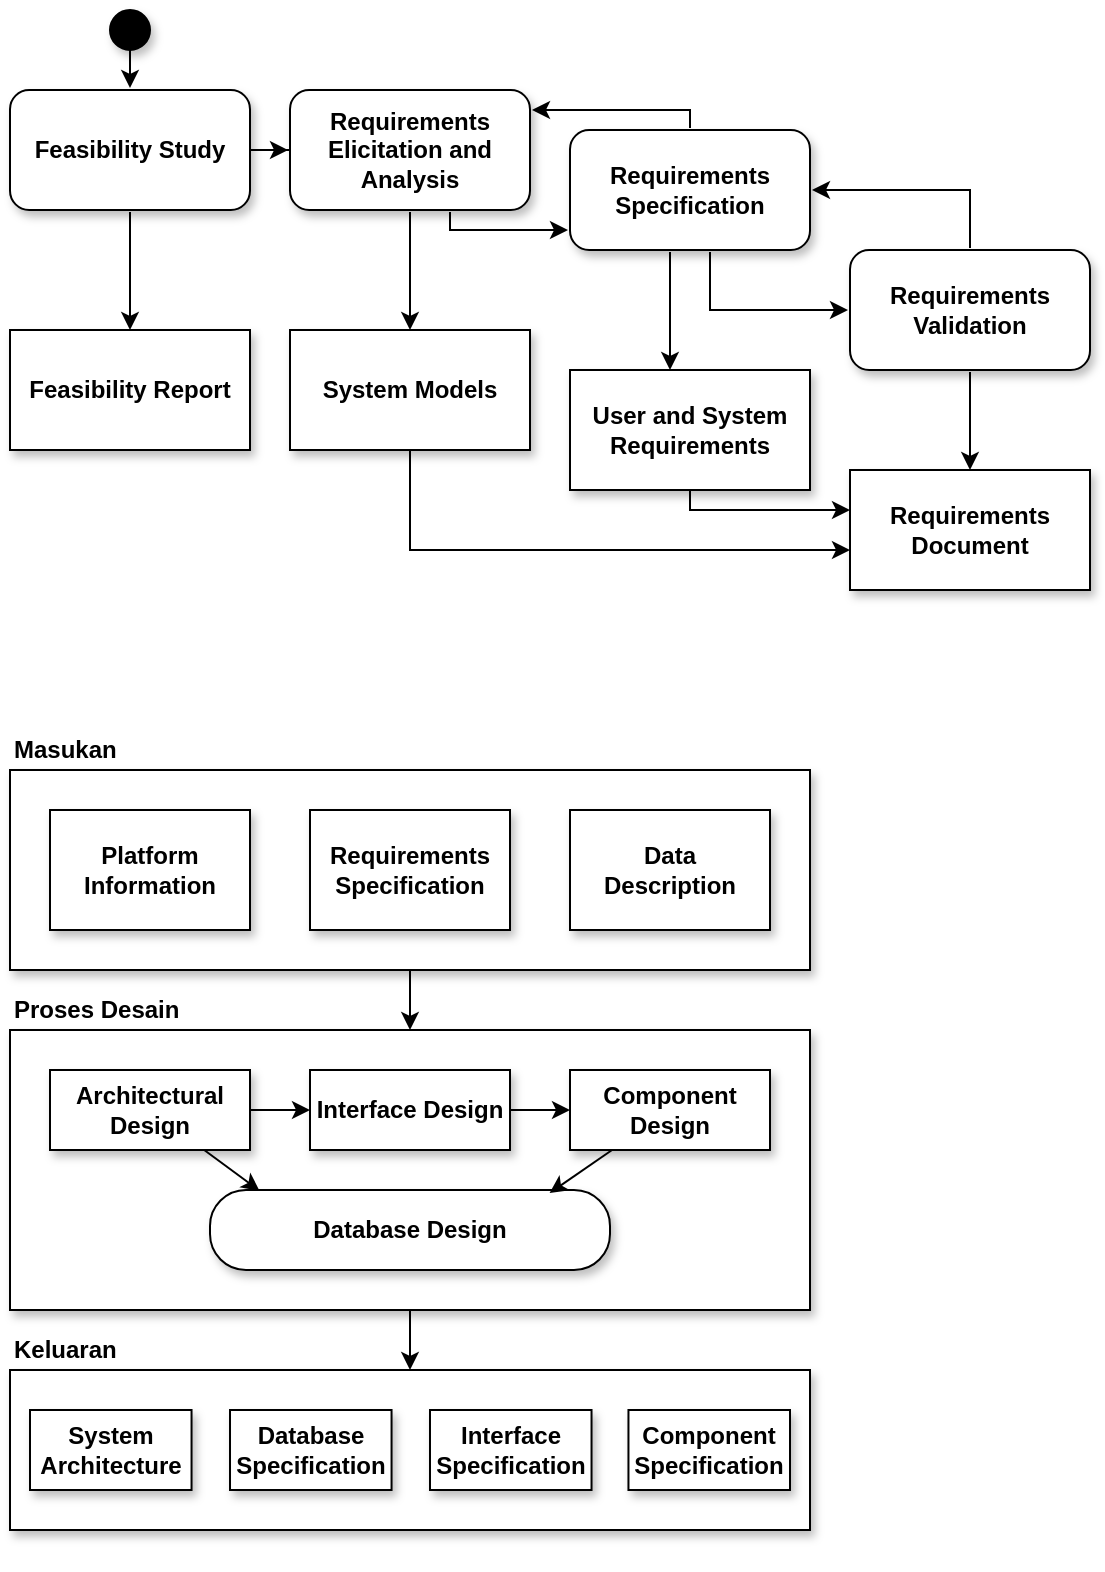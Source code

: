 <mxfile version="15.8.6" type="github">
  <diagram id="B4lS6D4BCv2AXGVGuwU-" name="Page-1">
    <mxGraphModel dx="981" dy="486" grid="1" gridSize="10" guides="1" tooltips="1" connect="1" arrows="1" fold="1" page="1" pageScale="1" pageWidth="850" pageHeight="1100" math="0" shadow="0">
      <root>
        <mxCell id="0" />
        <mxCell id="1" parent="0" />
        <mxCell id="bhBdgrQU760FclHtjU-p-19" style="edgeStyle=orthogonalEdgeStyle;rounded=0;orthogonalLoop=1;jettySize=auto;html=1;" edge="1" parent="1" source="bhBdgrQU760FclHtjU-p-1" target="bhBdgrQU760FclHtjU-p-8">
          <mxGeometry relative="1" as="geometry" />
        </mxCell>
        <mxCell id="bhBdgrQU760FclHtjU-p-20" style="edgeStyle=orthogonalEdgeStyle;rounded=0;orthogonalLoop=1;jettySize=auto;html=1;" edge="1" parent="1" source="bhBdgrQU760FclHtjU-p-1" target="bhBdgrQU760FclHtjU-p-2">
          <mxGeometry relative="1" as="geometry" />
        </mxCell>
        <mxCell id="bhBdgrQU760FclHtjU-p-1" value="&lt;b&gt;Feasibility Study&lt;/b&gt;" style="rounded=1;whiteSpace=wrap;html=1;arcSize=16;shadow=1;perimeterSpacing=1;strokeColor=default;" vertex="1" parent="1">
          <mxGeometry x="160" y="180" width="120" height="60" as="geometry" />
        </mxCell>
        <mxCell id="bhBdgrQU760FclHtjU-p-15" style="edgeStyle=orthogonalEdgeStyle;rounded=0;orthogonalLoop=1;jettySize=auto;html=1;" edge="1" parent="1" source="bhBdgrQU760FclHtjU-p-2" target="bhBdgrQU760FclHtjU-p-7">
          <mxGeometry relative="1" as="geometry" />
        </mxCell>
        <mxCell id="bhBdgrQU760FclHtjU-p-17" style="edgeStyle=orthogonalEdgeStyle;rounded=0;orthogonalLoop=1;jettySize=auto;html=1;" edge="1" parent="1" source="bhBdgrQU760FclHtjU-p-2" target="bhBdgrQU760FclHtjU-p-3">
          <mxGeometry relative="1" as="geometry">
            <Array as="points">
              <mxPoint x="380" y="250" />
            </Array>
          </mxGeometry>
        </mxCell>
        <mxCell id="bhBdgrQU760FclHtjU-p-2" value="&lt;b&gt;Requirements Elicitation and Analysis&lt;/b&gt;" style="rounded=1;whiteSpace=wrap;html=1;arcSize=16;shadow=1;perimeterSpacing=1;strokeColor=default;" vertex="1" parent="1">
          <mxGeometry x="300" y="180" width="120" height="60" as="geometry" />
        </mxCell>
        <mxCell id="bhBdgrQU760FclHtjU-p-11" style="edgeStyle=orthogonalEdgeStyle;rounded=0;orthogonalLoop=1;jettySize=auto;html=1;" edge="1" parent="1" source="bhBdgrQU760FclHtjU-p-3" target="bhBdgrQU760FclHtjU-p-4">
          <mxGeometry relative="1" as="geometry">
            <Array as="points">
              <mxPoint x="510" y="290" />
            </Array>
          </mxGeometry>
        </mxCell>
        <mxCell id="bhBdgrQU760FclHtjU-p-12" style="edgeStyle=orthogonalEdgeStyle;rounded=0;orthogonalLoop=1;jettySize=auto;html=1;" edge="1" parent="1" source="bhBdgrQU760FclHtjU-p-3" target="bhBdgrQU760FclHtjU-p-6">
          <mxGeometry relative="1" as="geometry">
            <Array as="points">
              <mxPoint x="490" y="280" />
              <mxPoint x="490" y="280" />
            </Array>
          </mxGeometry>
        </mxCell>
        <mxCell id="bhBdgrQU760FclHtjU-p-18" style="edgeStyle=orthogonalEdgeStyle;rounded=0;orthogonalLoop=1;jettySize=auto;html=1;" edge="1" parent="1" source="bhBdgrQU760FclHtjU-p-3" target="bhBdgrQU760FclHtjU-p-2">
          <mxGeometry relative="1" as="geometry">
            <Array as="points">
              <mxPoint x="500" y="190" />
            </Array>
          </mxGeometry>
        </mxCell>
        <mxCell id="bhBdgrQU760FclHtjU-p-3" value="&lt;b&gt;Requirements Specification&lt;/b&gt;" style="rounded=1;whiteSpace=wrap;html=1;arcSize=16;shadow=1;perimeterSpacing=1;strokeColor=default;" vertex="1" parent="1">
          <mxGeometry x="440" y="200" width="120" height="60" as="geometry" />
        </mxCell>
        <mxCell id="bhBdgrQU760FclHtjU-p-9" style="edgeStyle=orthogonalEdgeStyle;rounded=0;orthogonalLoop=1;jettySize=auto;html=1;" edge="1" parent="1" source="bhBdgrQU760FclHtjU-p-4" target="bhBdgrQU760FclHtjU-p-5">
          <mxGeometry relative="1" as="geometry" />
        </mxCell>
        <mxCell id="bhBdgrQU760FclHtjU-p-10" style="edgeStyle=orthogonalEdgeStyle;rounded=0;orthogonalLoop=1;jettySize=auto;html=1;exitX=0.5;exitY=0;exitDx=0;exitDy=0;" edge="1" parent="1" source="bhBdgrQU760FclHtjU-p-4" target="bhBdgrQU760FclHtjU-p-3">
          <mxGeometry relative="1" as="geometry">
            <mxPoint x="610" y="220" as="targetPoint" />
            <Array as="points">
              <mxPoint x="640" y="230" />
            </Array>
          </mxGeometry>
        </mxCell>
        <mxCell id="bhBdgrQU760FclHtjU-p-4" value="&lt;b&gt;Requirements Validation&lt;/b&gt;" style="rounded=1;whiteSpace=wrap;html=1;arcSize=16;shadow=1;perimeterSpacing=1;strokeColor=default;" vertex="1" parent="1">
          <mxGeometry x="580" y="260" width="120" height="60" as="geometry" />
        </mxCell>
        <mxCell id="bhBdgrQU760FclHtjU-p-5" value="&lt;b&gt;Requirements Document&lt;/b&gt;" style="rounded=0;whiteSpace=wrap;html=1;arcSize=16;shadow=1;" vertex="1" parent="1">
          <mxGeometry x="580" y="370" width="120" height="60" as="geometry" />
        </mxCell>
        <mxCell id="bhBdgrQU760FclHtjU-p-13" style="edgeStyle=orthogonalEdgeStyle;rounded=0;orthogonalLoop=1;jettySize=auto;html=1;" edge="1" parent="1" source="bhBdgrQU760FclHtjU-p-6" target="bhBdgrQU760FclHtjU-p-5">
          <mxGeometry relative="1" as="geometry">
            <Array as="points">
              <mxPoint x="500" y="390" />
            </Array>
          </mxGeometry>
        </mxCell>
        <mxCell id="bhBdgrQU760FclHtjU-p-6" value="&lt;b&gt;User and System Requirements&lt;/b&gt;" style="rounded=0;whiteSpace=wrap;html=1;arcSize=16;shadow=1;" vertex="1" parent="1">
          <mxGeometry x="440" y="320" width="120" height="60" as="geometry" />
        </mxCell>
        <mxCell id="bhBdgrQU760FclHtjU-p-14" style="edgeStyle=orthogonalEdgeStyle;rounded=0;orthogonalLoop=1;jettySize=auto;html=1;" edge="1" parent="1" source="bhBdgrQU760FclHtjU-p-7" target="bhBdgrQU760FclHtjU-p-5">
          <mxGeometry relative="1" as="geometry">
            <Array as="points">
              <mxPoint x="360" y="410" />
            </Array>
          </mxGeometry>
        </mxCell>
        <mxCell id="bhBdgrQU760FclHtjU-p-7" value="&lt;b&gt;System Models&lt;/b&gt;" style="rounded=0;whiteSpace=wrap;html=1;arcSize=16;shadow=1;" vertex="1" parent="1">
          <mxGeometry x="300" y="300" width="120" height="60" as="geometry" />
        </mxCell>
        <mxCell id="bhBdgrQU760FclHtjU-p-8" value="&lt;b&gt;Feasibility Report&lt;/b&gt;" style="rounded=0;whiteSpace=wrap;html=1;arcSize=16;shadow=1;" vertex="1" parent="1">
          <mxGeometry x="160" y="300" width="120" height="60" as="geometry" />
        </mxCell>
        <mxCell id="bhBdgrQU760FclHtjU-p-22" style="edgeStyle=orthogonalEdgeStyle;rounded=0;orthogonalLoop=1;jettySize=auto;html=1;" edge="1" parent="1" source="bhBdgrQU760FclHtjU-p-21" target="bhBdgrQU760FclHtjU-p-1">
          <mxGeometry relative="1" as="geometry">
            <Array as="points">
              <mxPoint x="220" y="170" />
              <mxPoint x="220" y="170" />
            </Array>
          </mxGeometry>
        </mxCell>
        <mxCell id="bhBdgrQU760FclHtjU-p-21" value="" style="ellipse;whiteSpace=wrap;html=1;rounded=0;shadow=1;strokeColor=default;fillColor=#000000;" vertex="1" parent="1">
          <mxGeometry x="210" y="140" width="20" height="20" as="geometry" />
        </mxCell>
        <mxCell id="bhBdgrQU760FclHtjU-p-48" value="" style="group" vertex="1" connectable="0" parent="1">
          <mxGeometry x="160" y="520" width="400" height="100" as="geometry" />
        </mxCell>
        <mxCell id="bhBdgrQU760FclHtjU-p-44" value="" style="rounded=0;whiteSpace=wrap;html=1;shadow=1;strokeColor=default;fillColor=#FFFFFF;" vertex="1" parent="bhBdgrQU760FclHtjU-p-48">
          <mxGeometry width="400" height="100" as="geometry" />
        </mxCell>
        <mxCell id="bhBdgrQU760FclHtjU-p-45" value="Platform Information" style="rounded=0;whiteSpace=wrap;html=1;shadow=1;strokeColor=default;fillColor=#FFFFFF;fontStyle=1" vertex="1" parent="bhBdgrQU760FclHtjU-p-48">
          <mxGeometry x="20" y="20" width="100" height="60" as="geometry" />
        </mxCell>
        <mxCell id="bhBdgrQU760FclHtjU-p-46" value="Requirements Specification" style="rounded=0;whiteSpace=wrap;html=1;shadow=1;strokeColor=default;fillColor=#FFFFFF;fontStyle=1" vertex="1" parent="bhBdgrQU760FclHtjU-p-48">
          <mxGeometry x="150" y="20" width="100" height="60" as="geometry" />
        </mxCell>
        <mxCell id="bhBdgrQU760FclHtjU-p-47" value="Data &lt;br&gt;Description" style="rounded=0;whiteSpace=wrap;html=1;shadow=1;strokeColor=default;fillColor=#FFFFFF;fontStyle=1" vertex="1" parent="bhBdgrQU760FclHtjU-p-48">
          <mxGeometry x="280" y="20" width="100" height="60" as="geometry" />
        </mxCell>
        <mxCell id="bhBdgrQU760FclHtjU-p-49" value="" style="group" vertex="1" connectable="0" parent="1">
          <mxGeometry x="160" y="650" width="400" height="140" as="geometry" />
        </mxCell>
        <mxCell id="bhBdgrQU760FclHtjU-p-50" value="" style="rounded=0;whiteSpace=wrap;html=1;shadow=1;strokeColor=default;fillColor=#FFFFFF;" vertex="1" parent="bhBdgrQU760FclHtjU-p-49">
          <mxGeometry width="400" height="140" as="geometry" />
        </mxCell>
        <mxCell id="bhBdgrQU760FclHtjU-p-62" style="edgeStyle=orthogonalEdgeStyle;rounded=0;orthogonalLoop=1;jettySize=auto;html=1;" edge="1" parent="bhBdgrQU760FclHtjU-p-49" source="bhBdgrQU760FclHtjU-p-51" target="bhBdgrQU760FclHtjU-p-52">
          <mxGeometry relative="1" as="geometry" />
        </mxCell>
        <mxCell id="bhBdgrQU760FclHtjU-p-51" value="Architectural Design" style="rounded=0;whiteSpace=wrap;html=1;shadow=1;strokeColor=default;fillColor=#FFFFFF;fontStyle=1" vertex="1" parent="bhBdgrQU760FclHtjU-p-49">
          <mxGeometry x="20" y="20" width="100" height="40" as="geometry" />
        </mxCell>
        <mxCell id="bhBdgrQU760FclHtjU-p-63" style="edgeStyle=orthogonalEdgeStyle;rounded=0;orthogonalLoop=1;jettySize=auto;html=1;" edge="1" parent="bhBdgrQU760FclHtjU-p-49" source="bhBdgrQU760FclHtjU-p-52" target="bhBdgrQU760FclHtjU-p-53">
          <mxGeometry relative="1" as="geometry" />
        </mxCell>
        <mxCell id="bhBdgrQU760FclHtjU-p-52" value="Interface Design" style="rounded=0;whiteSpace=wrap;html=1;shadow=1;strokeColor=default;fillColor=#FFFFFF;fontStyle=1" vertex="1" parent="bhBdgrQU760FclHtjU-p-49">
          <mxGeometry x="150" y="20" width="100" height="40" as="geometry" />
        </mxCell>
        <mxCell id="bhBdgrQU760FclHtjU-p-53" value="Component Design" style="rounded=0;whiteSpace=wrap;html=1;shadow=1;strokeColor=default;fillColor=#FFFFFF;fontStyle=1" vertex="1" parent="bhBdgrQU760FclHtjU-p-49">
          <mxGeometry x="280" y="20" width="100" height="40" as="geometry" />
        </mxCell>
        <mxCell id="bhBdgrQU760FclHtjU-p-59" value="Database Design" style="rounded=1;whiteSpace=wrap;html=1;shadow=1;strokeColor=default;fillColor=#FFFFFF;fontStyle=1;arcSize=45;" vertex="1" parent="bhBdgrQU760FclHtjU-p-49">
          <mxGeometry x="100" y="80" width="200" height="40" as="geometry" />
        </mxCell>
        <mxCell id="bhBdgrQU760FclHtjU-p-60" value="" style="endArrow=classic;html=1;rounded=0;entryX=0.124;entryY=0.011;entryDx=0;entryDy=0;entryPerimeter=0;" edge="1" parent="bhBdgrQU760FclHtjU-p-49" source="bhBdgrQU760FclHtjU-p-51" target="bhBdgrQU760FclHtjU-p-59">
          <mxGeometry width="50" height="50" relative="1" as="geometry">
            <mxPoint x="70" y="160" as="sourcePoint" />
            <mxPoint x="120" y="110" as="targetPoint" />
          </mxGeometry>
        </mxCell>
        <mxCell id="bhBdgrQU760FclHtjU-p-61" value="" style="endArrow=classic;html=1;rounded=0;entryX=0.849;entryY=0.039;entryDx=0;entryDy=0;entryPerimeter=0;" edge="1" parent="bhBdgrQU760FclHtjU-p-49" source="bhBdgrQU760FclHtjU-p-53" target="bhBdgrQU760FclHtjU-p-59">
          <mxGeometry width="50" height="50" relative="1" as="geometry">
            <mxPoint x="107.102" y="70" as="sourcePoint" />
            <mxPoint x="134.8" y="90.44" as="targetPoint" />
          </mxGeometry>
        </mxCell>
        <mxCell id="bhBdgrQU760FclHtjU-p-54" value="" style="group" vertex="1" connectable="0" parent="1">
          <mxGeometry x="160" y="820" width="410" height="100" as="geometry" />
        </mxCell>
        <mxCell id="bhBdgrQU760FclHtjU-p-55" value="" style="rounded=0;whiteSpace=wrap;html=1;shadow=1;strokeColor=default;fillColor=#FFFFFF;" vertex="1" parent="bhBdgrQU760FclHtjU-p-54">
          <mxGeometry width="400" height="80" as="geometry" />
        </mxCell>
        <mxCell id="bhBdgrQU760FclHtjU-p-57" value="Database Specification" style="rounded=0;whiteSpace=wrap;html=1;shadow=1;strokeColor=default;fillColor=#FFFFFF;fontStyle=1;imageHeight=24;" vertex="1" parent="bhBdgrQU760FclHtjU-p-54">
          <mxGeometry x="110.004" y="20" width="80.769" height="40" as="geometry" />
        </mxCell>
        <mxCell id="bhBdgrQU760FclHtjU-p-56" value="System Architecture" style="rounded=0;whiteSpace=wrap;html=1;shadow=1;strokeColor=default;fillColor=#FFFFFF;fontStyle=1;imageHeight=24;" vertex="1" parent="bhBdgrQU760FclHtjU-p-54">
          <mxGeometry x="10" y="20" width="80.769" height="40" as="geometry" />
        </mxCell>
        <mxCell id="bhBdgrQU760FclHtjU-p-71" value="Interface Specification" style="rounded=0;whiteSpace=wrap;html=1;shadow=1;strokeColor=default;fillColor=#FFFFFF;fontStyle=1;imageHeight=24;" vertex="1" parent="bhBdgrQU760FclHtjU-p-54">
          <mxGeometry x="209.997" y="20" width="80.769" height="40" as="geometry" />
        </mxCell>
        <mxCell id="bhBdgrQU760FclHtjU-p-73" value="" style="group" vertex="1" connectable="0" parent="bhBdgrQU760FclHtjU-p-54">
          <mxGeometry x="40" y="20" width="350" height="40" as="geometry" />
        </mxCell>
        <mxCell id="bhBdgrQU760FclHtjU-p-72" value="Component Specification" style="rounded=0;whiteSpace=wrap;html=1;shadow=1;strokeColor=default;fillColor=#FFFFFF;fontStyle=1;imageHeight=24;" vertex="1" parent="bhBdgrQU760FclHtjU-p-73">
          <mxGeometry x="269.231" width="80.769" height="40" as="geometry" />
        </mxCell>
        <mxCell id="bhBdgrQU760FclHtjU-p-65" style="edgeStyle=orthogonalEdgeStyle;rounded=0;orthogonalLoop=1;jettySize=auto;html=1;entryX=0.5;entryY=0;entryDx=0;entryDy=0;" edge="1" parent="1" source="bhBdgrQU760FclHtjU-p-44" target="bhBdgrQU760FclHtjU-p-50">
          <mxGeometry relative="1" as="geometry" />
        </mxCell>
        <mxCell id="bhBdgrQU760FclHtjU-p-66" style="edgeStyle=orthogonalEdgeStyle;rounded=0;orthogonalLoop=1;jettySize=auto;html=1;" edge="1" parent="1" source="bhBdgrQU760FclHtjU-p-50" target="bhBdgrQU760FclHtjU-p-55">
          <mxGeometry relative="1" as="geometry" />
        </mxCell>
        <mxCell id="bhBdgrQU760FclHtjU-p-77" value="&lt;b style=&quot;font-size: 12px;&quot;&gt;Proses Desain&lt;/b&gt;" style="rounded=0;whiteSpace=wrap;html=1;shadow=0;fontFamily=Helvetica;fontSize=12;strokeColor=none;fillColor=none;align=left;" vertex="1" parent="1">
          <mxGeometry x="160" y="630" width="120" height="20" as="geometry" />
        </mxCell>
        <mxCell id="bhBdgrQU760FclHtjU-p-78" value="&lt;b style=&quot;font-size: 12px;&quot;&gt;Masukan&lt;/b&gt;" style="rounded=0;whiteSpace=wrap;html=1;shadow=0;fontFamily=Helvetica;fontSize=12;strokeColor=none;fillColor=none;align=left;" vertex="1" parent="1">
          <mxGeometry x="160" y="500" width="120" height="20" as="geometry" />
        </mxCell>
        <mxCell id="bhBdgrQU760FclHtjU-p-76" value="&lt;b style=&quot;font-size: 12px;&quot;&gt;Keluaran&lt;/b&gt;" style="rounded=0;whiteSpace=wrap;html=1;shadow=0;fontFamily=Helvetica;fontSize=12;strokeColor=none;fillColor=none;align=left;" vertex="1" parent="1">
          <mxGeometry x="160" y="800" width="120" height="20" as="geometry" />
        </mxCell>
      </root>
    </mxGraphModel>
  </diagram>
</mxfile>
